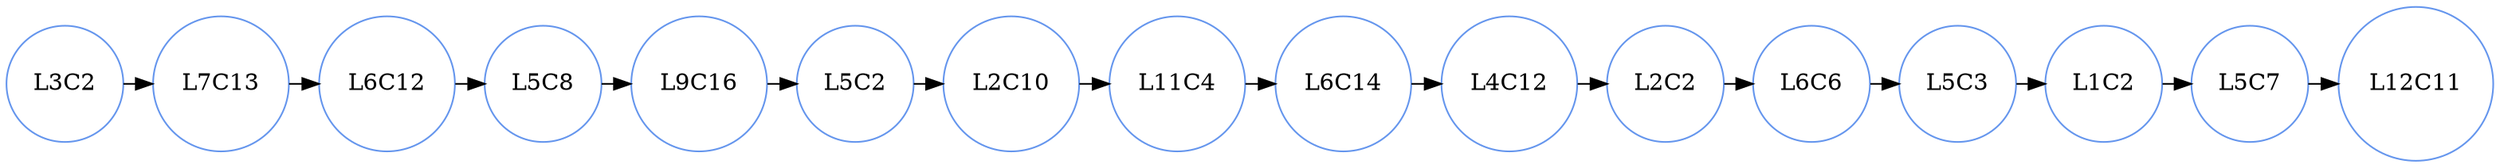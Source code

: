 digraph L {
node [shape = circle, color = cornflowerblue];
{rank=same L3C2 L7C13 L6C12 L5C8 L9C16 L5C2 L2C10 L11C4 L6C14 L4C12 L2C2 L6C6 L5C3 L1C2 L5C7 L12C11 }
L3C2->L7C13;
L7C13->L6C12;
L6C12->L5C8;
L5C8->L9C16;
L9C16->L5C2;
L5C2->L2C10;
L2C10->L11C4;
L11C4->L6C14;
L6C14->L4C12;
L4C12->L2C2;
L2C2->L6C6;
L6C6->L5C3;
L5C3->L1C2;
L1C2->L5C7;
L5C7->L12C11;

 }